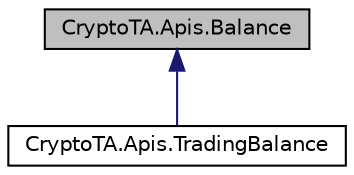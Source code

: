 digraph "CryptoTA.Apis.Balance"
{
 // LATEX_PDF_SIZE
  edge [fontname="Helvetica",fontsize="10",labelfontname="Helvetica",labelfontsize="10"];
  node [fontname="Helvetica",fontsize="10",shape=record];
  Node1 [label="CryptoTA.Apis.Balance",height=0.2,width=0.4,color="black", fillcolor="grey75", style="filled", fontcolor="black",tooltip="Class containing currency name and total balance amount."];
  Node1 -> Node2 [dir="back",color="midnightblue",fontsize="10",style="solid",fontname="Helvetica"];
  Node2 [label="CryptoTA.Apis.TradingBalance",height=0.2,width=0.4,color="black", fillcolor="white", style="filled",URL="$class_crypto_t_a_1_1_apis_1_1_trading_balance.html",tooltip="Class containing Balance data with available and reserved balance amounts."];
}
